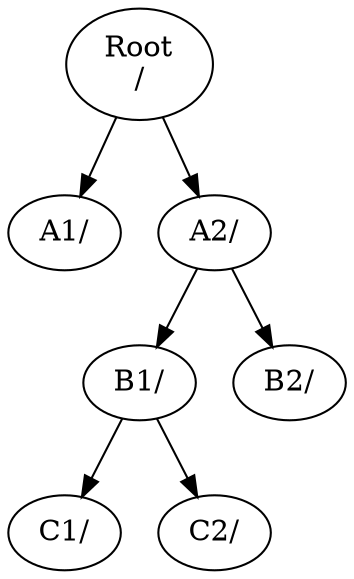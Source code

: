 // $FreeBSD: head/en_US.ISO8859-1/books/handbook/basics/example-dir4.dot 38826 2012-05-17 19:12:14Z hrs $

digraph directory {
	root [label="Root\n/"];
	root -> "A1/";
	root -> "A2/" -> "B1/" -> "C1/";
	"B1/" -> "C2/";
	"A2/" -> "B2/";
}

